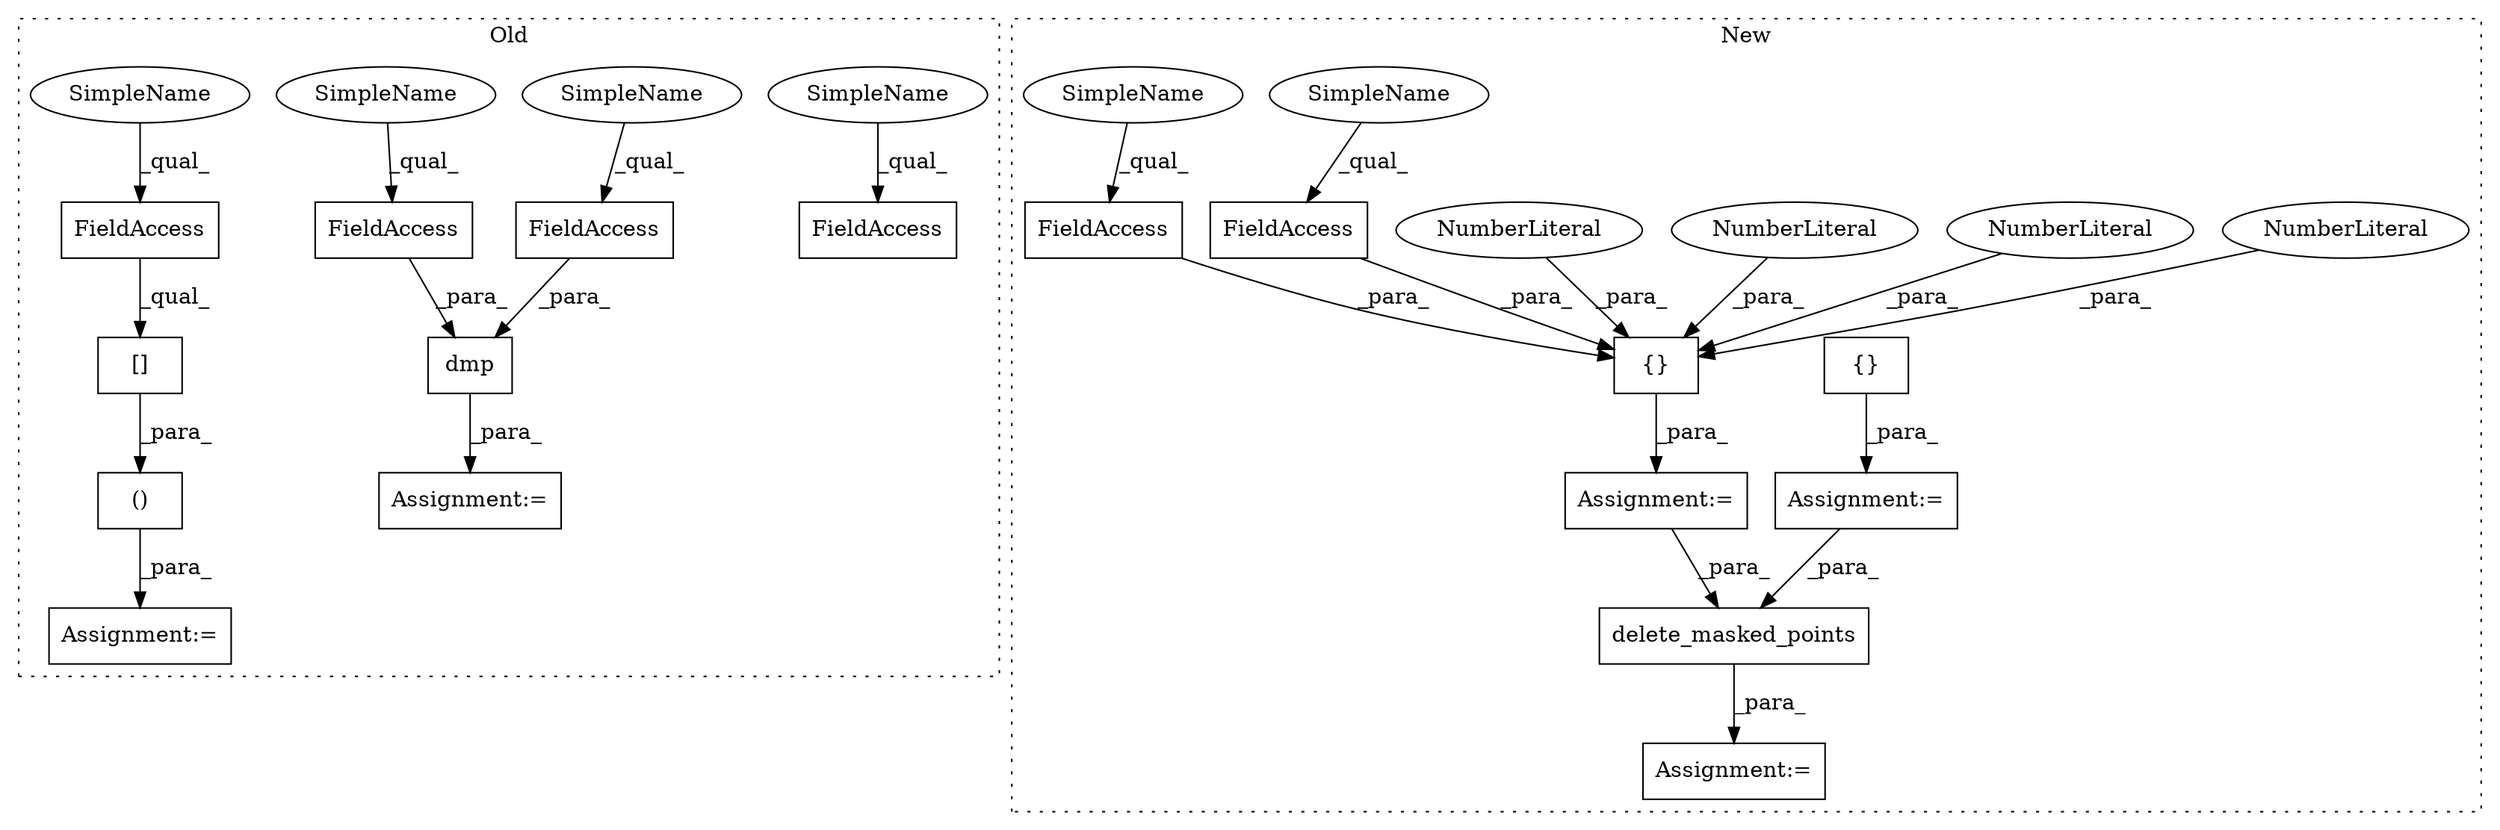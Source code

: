 digraph G {
subgraph cluster0 {
1 [label="dmp" a="32" s="2551,2578" l="4,1" shape="box"];
3 [label="FieldAccess" a="22" s="2555" l="9" shape="box"];
5 [label="FieldAccess" a="22" s="2665" l="13" shape="box"];
6 [label="[]" a="2" s="2665,2682" l="14,1" shape="box"];
7 [label="()" a="106" s="2625" l="58" shape="box"];
15 [label="FieldAccess" a="22" s="2625" l="9" shape="box"];
16 [label="FieldAccess" a="22" s="2565" l="13" shape="box"];
20 [label="Assignment:=" a="7" s="2550" l="1" shape="box"];
21 [label="Assignment:=" a="7" s="2619" l="6" shape="box"];
24 [label="SimpleName" a="42" s="2625" l="4" shape="ellipse"];
25 [label="SimpleName" a="42" s="2565" l="4" shape="ellipse"];
26 [label="SimpleName" a="42" s="2555" l="4" shape="ellipse"];
27 [label="SimpleName" a="42" s="2665" l="4" shape="ellipse"];
label = "Old";
style="dotted";
}
subgraph cluster1 {
2 [label="delete_masked_points" a="32" s="2393,2429" l="21,1" shape="box"];
4 [label="{}" a="4" s="2222,2250" l="1,1" shape="box"];
8 [label="NumberLiteral" a="34" s="2227" l="1" shape="ellipse"];
9 [label="{}" a="4" s="2354,2378" l="1,1" shape="box"];
10 [label="NumberLiteral" a="34" s="2249" l="1" shape="ellipse"];
11 [label="NumberLiteral" a="34" s="2225" l="1" shape="ellipse"];
12 [label="NumberLiteral" a="34" s="2223" l="1" shape="ellipse"];
13 [label="FieldAccess" a="22" s="2239" l="9" shape="box"];
14 [label="FieldAccess" a="22" s="2229" l="9" shape="box"];
17 [label="Assignment:=" a="7" s="2392" l="1" shape="box"];
18 [label="Assignment:=" a="7" s="2197" l="1" shape="box"];
19 [label="Assignment:=" a="7" s="2309" l="1" shape="box"];
22 [label="SimpleName" a="42" s="2229" l="5" shape="ellipse"];
23 [label="SimpleName" a="42" s="2239" l="5" shape="ellipse"];
label = "New";
style="dotted";
}
1 -> 20 [label="_para_"];
2 -> 17 [label="_para_"];
3 -> 1 [label="_para_"];
4 -> 18 [label="_para_"];
5 -> 6 [label="_qual_"];
6 -> 7 [label="_para_"];
7 -> 21 [label="_para_"];
8 -> 4 [label="_para_"];
9 -> 19 [label="_para_"];
10 -> 4 [label="_para_"];
11 -> 4 [label="_para_"];
12 -> 4 [label="_para_"];
13 -> 4 [label="_para_"];
14 -> 4 [label="_para_"];
16 -> 1 [label="_para_"];
18 -> 2 [label="_para_"];
19 -> 2 [label="_para_"];
22 -> 14 [label="_qual_"];
23 -> 13 [label="_qual_"];
24 -> 15 [label="_qual_"];
25 -> 16 [label="_qual_"];
26 -> 3 [label="_qual_"];
27 -> 5 [label="_qual_"];
}